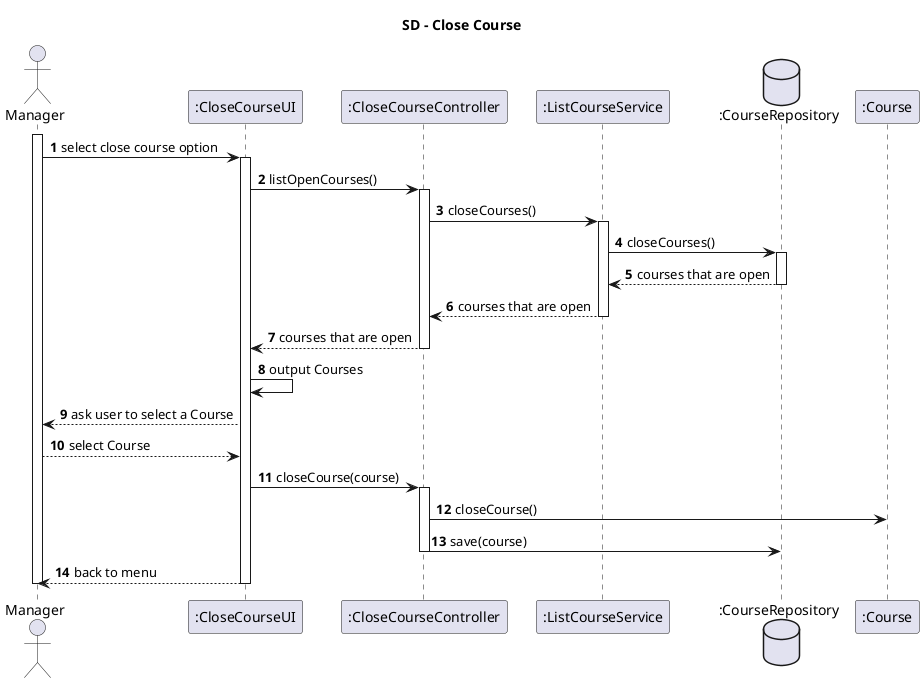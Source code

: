 @startuml
'https://plantuml.com/sequence-diagram

autonumber
title SD - Close Course
actor Manager as manager
participant ":CloseCourseUI" as ui
participant ":CloseCourseController" as ctrl
participant ":ListCourseService" as svc
database ":CourseRepository" as repo
participant ":Course" as course

activate manager
   manager -> ui: select close course option
    activate ui
        ui -> ctrl: listOpenCourses()
        activate ctrl
            ctrl -> svc: closeCourses()
            activate svc
                svc -> repo: closeCourses()
                activate repo
                    repo --> svc:courses that are open
                deactivate repo
                svc --> ctrl: courses that are open
            deactivate svc
            ctrl --> ui:courses that are open
        deactivate ctrl
        ui -> ui: output Courses
        ui --> manager: ask user to select a Course
        manager --> ui:select Course

        ui -> ctrl: closeCourse(course)
        activate ctrl
            ctrl -> course: closeCourse()
            ctrl -> repo: save(course)
        deactivate ctrl
        ui --> manager: back to menu
    deactivate ui
deactivate manager
@enduml